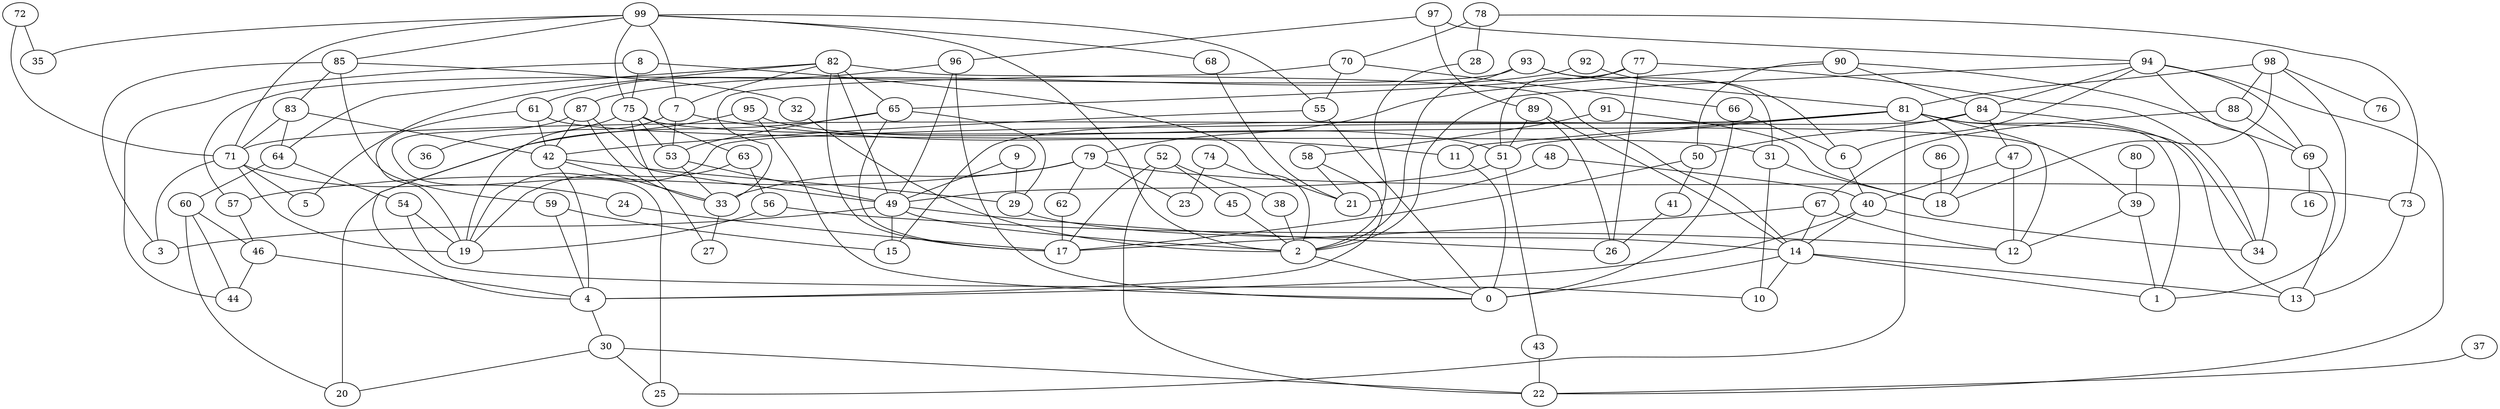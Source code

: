 digraph GG_graph {

subgraph G_graph {
edge [color = black]
"72" -> "35" [dir = none]
"73" -> "13" [dir = none]
"97" -> "96" [dir = none]
"78" -> "28" [dir = none]
"8" -> "75" [dir = none]
"24" -> "17" [dir = none]
"63" -> "56" [dir = none]
"89" -> "26" [dir = none]
"37" -> "22" [dir = none]
"46" -> "4" [dir = none]
"70" -> "33" [dir = none]
"66" -> "0" [dir = none]
"75" -> "36" [dir = none]
"75" -> "27" [dir = none]
"75" -> "53" [dir = none]
"60" -> "44" [dir = none]
"60" -> "20" [dir = none]
"68" -> "21" [dir = none]
"54" -> "19" [dir = none]
"9" -> "29" [dir = none]
"85" -> "32" [dir = none]
"85" -> "83" [dir = none]
"85" -> "3" [dir = none]
"48" -> "21" [dir = none]
"48" -> "40" [dir = none]
"61" -> "42" [dir = none]
"38" -> "2" [dir = none]
"77" -> "65" [dir = none]
"77" -> "26" [dir = none]
"77" -> "34" [dir = none]
"42" -> "4" [dir = none]
"49" -> "3" [dir = none]
"49" -> "15" [dir = none]
"49" -> "2" [dir = none]
"80" -> "39" [dir = none]
"87" -> "25" [dir = none]
"87" -> "33" [dir = none]
"87" -> "42" [dir = none]
"87" -> "49" [dir = none]
"86" -> "18" [dir = none]
"94" -> "22" [dir = none]
"94" -> "6" [dir = none]
"94" -> "2" [dir = none]
"14" -> "13" [dir = none]
"14" -> "10" [dir = none]
"14" -> "1" [dir = none]
"51" -> "43" [dir = none]
"51" -> "49" [dir = none]
"2" -> "0" [dir = none]
"93" -> "2" [dir = none]
"40" -> "34" [dir = none]
"98" -> "76" [dir = none]
"98" -> "88" [dir = none]
"98" -> "81" [dir = none]
"82" -> "64" [dir = none]
"82" -> "14" [dir = none]
"88" -> "69" [dir = none]
"39" -> "1" [dir = none]
"95" -> "0" [dir = none]
"81" -> "12" [dir = none]
"81" -> "71" [dir = none]
"81" -> "19" [dir = none]
"81" -> "34" [dir = none]
"81" -> "18" [dir = none]
"81" -> "1" [dir = none]
"81" -> "51" [dir = none]
"69" -> "16" [dir = none]
"90" -> "84" [dir = none]
"11" -> "0" [dir = none]
"74" -> "23" [dir = none]
"74" -> "2" [dir = none]
"99" -> "35" [dir = none]
"99" -> "7" [dir = none]
"29" -> "14" [dir = none]
"79" -> "73" [dir = none]
"56" -> "19" [dir = none]
"30" -> "20" [dir = none]
"84" -> "50" [dir = none]
"84" -> "15" [dir = none]
"96" -> "49" [dir = none]
"47" -> "40" [dir = none]
"71" -> "5" [dir = none]
"92" -> "6" [dir = none]
"28" -> "2" [dir = none]
"52" -> "38" [dir = none]
"62" -> "17" [dir = none]
"55" -> "0" [dir = none]
"57" -> "46" [dir = none]
"45" -> "2" [dir = none]
"31" -> "18" [dir = none]
"91" -> "58" [dir = none]
"91" -> "18" [dir = none]
"59" -> "4" [dir = none]
"67" -> "14" [dir = none]
"50" -> "41" [dir = none]
"7" -> "53" [dir = none]
"7" -> "19" [dir = none]
"65" -> "17" [dir = none]
"65" -> "20" [dir = none]
"82" -> "7" [dir = none]
"90" -> "69" [dir = none]
"95" -> "51" [dir = none]
"97" -> "89" [dir = none]
"99" -> "68" [dir = none]
"52" -> "22" [dir = none]
"85" -> "59" [dir = none]
"66" -> "6" [dir = none]
"81" -> "11" [dir = none]
"93" -> "57" [dir = none]
"75" -> "39" [dir = none]
"71" -> "3" [dir = none]
"93" -> "31" [dir = none]
"84" -> "13" [dir = none]
"41" -> "26" [dir = none]
"82" -> "5" [dir = none]
"58" -> "21" [dir = none]
"67" -> "12" [dir = none]
"43" -> "22" [dir = none]
"42" -> "33" [dir = none]
"4" -> "30" [dir = none]
"83" -> "71" [dir = none]
"77" -> "51" [dir = none]
"60" -> "46" [dir = none]
"54" -> "10" [dir = none]
"82" -> "17" [dir = none]
"98" -> "18" [dir = none]
"82" -> "65" [dir = none]
"64" -> "54" [dir = none]
"49" -> "26" [dir = none]
"93" -> "81" [dir = none]
"84" -> "47" [dir = none]
"46" -> "44" [dir = none]
"82" -> "49" [dir = none]
"83" -> "64" [dir = none]
"94" -> "84" [dir = none]
"40" -> "4" [dir = none]
"61" -> "19" [dir = none]
"52" -> "17" [dir = none]
"61" -> "31" [dir = none]
"97" -> "94" [dir = none]
"79" -> "33" [dir = none]
"47" -> "12" [dir = none]
"94" -> "34" [dir = none]
"67" -> "17" [dir = none]
"96" -> "0" [dir = none]
"8" -> "44" [dir = none]
"92" -> "87" [dir = none]
"53" -> "49" [dir = none]
"99" -> "55" [dir = none]
"78" -> "70" [dir = none]
"79" -> "62" [dir = none]
"52" -> "45" [dir = none]
"89" -> "14" [dir = none]
"71" -> "19" [dir = none]
"7" -> "11" [dir = none]
"99" -> "71" [dir = none]
"55" -> "42" [dir = none]
"89" -> "51" [dir = none]
"33" -> "27" [dir = none]
"75" -> "63" [dir = none]
"31" -> "10" [dir = none]
"72" -> "71" [dir = none]
"8" -> "21" [dir = none]
"78" -> "73" [dir = none]
"79" -> "23" [dir = none]
"90" -> "50" [dir = none]
"58" -> "4" [dir = none]
"6" -> "40" [dir = none]
"83" -> "42" [dir = none]
"65" -> "29" [dir = none]
"40" -> "14" [dir = none]
"70" -> "66" [dir = none]
"30" -> "25" [dir = none]
"96" -> "61" [dir = none]
"99" -> "2" [dir = none]
"70" -> "55" [dir = none]
"64" -> "60" [dir = none]
"39" -> "12" [dir = none]
"79" -> "57" [dir = none]
"95" -> "4" [dir = none]
"32" -> "2" [dir = none]
"90" -> "79" [dir = none]
"14" -> "0" [dir = none]
"53" -> "33" [dir = none]
"81" -> "25" [dir = none]
"50" -> "17" [dir = none]
"65" -> "53" [dir = none]
"63" -> "19" [dir = none]
"98" -> "1" [dir = none]
"30" -> "22" [dir = none]
"99" -> "85" [dir = none]
"69" -> "13" [dir = none]
"88" -> "67" [dir = none]
"71" -> "24" [dir = none]
"99" -> "75" [dir = none]
"56" -> "12" [dir = none]
"9" -> "49" [dir = none]
"59" -> "15" [dir = none]
"94" -> "69" [dir = none]
"42" -> "29" [dir = none]
}

}
